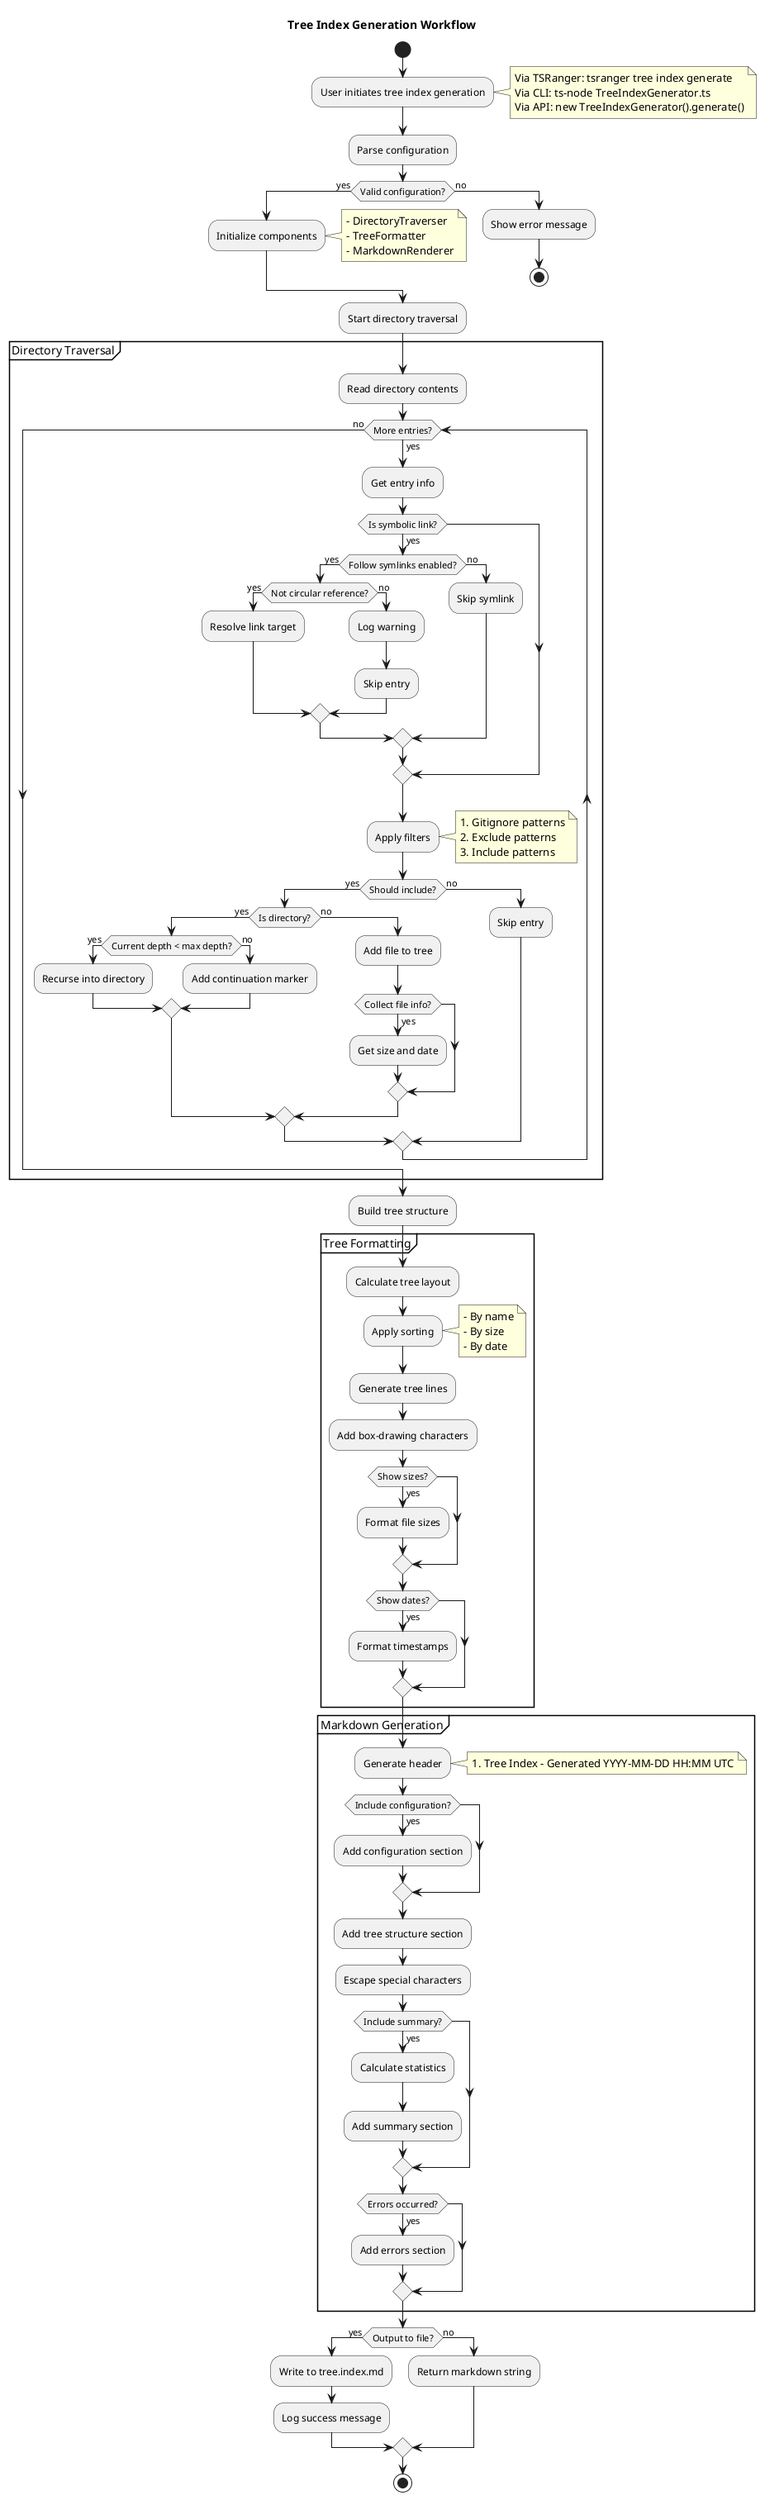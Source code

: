 @startuml tree-index-workflow

title Tree Index Generation Workflow

start

:User initiates tree index generation;
note right
  Via TSRanger: tsranger tree index generate
  Via CLI: ts-node TreeIndexGenerator.ts
  Via API: new TreeIndexGenerator().generate()
end note

:Parse configuration;
if (Valid configuration?) then (yes)
  :Initialize components;
  note right
    - DirectoryTraverser
    - TreeFormatter
    - MarkdownRenderer
  end note
else (no)
  :Show error message;
  stop
endif

:Start directory traversal;

partition "Directory Traversal" {
  :Read directory contents;
  
  while (More entries?) is (yes)
    :Get entry info;
    
    if (Is symbolic link?) then (yes)
      if (Follow symlinks enabled?) then (yes)
        if (Not circular reference?) then (yes)
          :Resolve link target;
        else (no)
          :Log warning;
          :Skip entry;
        endif
      else (no)
        :Skip symlink;
      endif
    endif
    
    :Apply filters;
    note right
      1. Gitignore patterns
      2. Exclude patterns
      3. Include patterns
    end note
    
    if (Should include?) then (yes)
      if (Is directory?) then (yes)
        if (Current depth < max depth?) then (yes)
          :Recurse into directory;
        else (no)
          :Add continuation marker;
        endif
      else (no)
        :Add file to tree;
        if (Collect file info?) then (yes)
          :Get size and date;
        endif
      endif
    else (no)
      :Skip entry;
    endif
  endwhile (no)
}

:Build tree structure;

partition "Tree Formatting" {
  :Calculate tree layout;
  :Apply sorting;
  note right
    - By name
    - By size
    - By date
  end note
  
  :Generate tree lines;
  :Add box-drawing characters;
  
  if (Show sizes?) then (yes)
    :Format file sizes;
  endif
  
  if (Show dates?) then (yes)
    :Format timestamps;
  endif
}

partition "Markdown Generation" {
  :Generate header;
  note right
    # Tree Index - Generated YYYY-MM-DD HH:MM UTC
  end note
  
  if (Include configuration?) then (yes)
    :Add configuration section;
  endif
  
  :Add tree structure section;
  :Escape special characters;
  
  if (Include summary?) then (yes)
    :Calculate statistics;
    :Add summary section;
  endif
  
  if (Errors occurred?) then (yes)
    :Add errors section;
  endif
}

if (Output to file?) then (yes)
  :Write to tree.index.md;
  :Log success message;
else (no)
  :Return markdown string;
endif

stop

@enduml